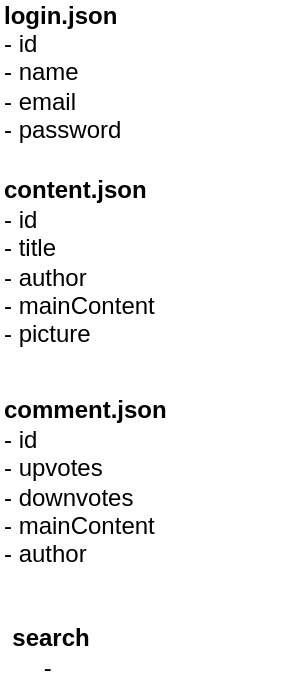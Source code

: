 <mxfile version="18.0.2" type="github"><diagram id="ZUO5vi7KpozWTlm-dNOL" name="Page-1"><mxGraphModel dx="878" dy="449" grid="1" gridSize="10" guides="1" tooltips="1" connect="1" arrows="1" fold="1" page="1" pageScale="1" pageWidth="827" pageHeight="1169" math="0" shadow="0"><root><mxCell id="0"/><mxCell id="1" parent="0"/><mxCell id="F5VWvv2HxAG6zY3NcNFk-1" value="&lt;div style=&quot;&quot;&gt;&lt;b style=&quot;background-color: initial;&quot;&gt;login.json&lt;/b&gt;&lt;/div&gt;&lt;div style=&quot;&quot;&gt;&lt;span style=&quot;background-color: initial;&quot;&gt;- id&amp;nbsp;&lt;/span&gt;&lt;/div&gt;&lt;div style=&quot;&quot;&gt;&lt;span style=&quot;background-color: initial;&quot;&gt;- name&lt;/span&gt;&lt;/div&gt;&lt;div style=&quot;&quot;&gt;&lt;span style=&quot;background-color: initial;&quot;&gt;- email&lt;/span&gt;&lt;/div&gt;&lt;div style=&quot;&quot;&gt;&lt;span style=&quot;background-color: initial;&quot;&gt;- password&lt;/span&gt;&lt;/div&gt;" style="text;html=1;strokeColor=none;fillColor=none;align=left;verticalAlign=middle;whiteSpace=wrap;rounded=0;" vertex="1" parent="1"><mxGeometry x="20" y="40" width="130" height="70" as="geometry"/></mxCell><mxCell id="F5VWvv2HxAG6zY3NcNFk-2" value="&lt;b&gt;content.json&lt;/b&gt;&lt;br&gt;- id&lt;br&gt;- title&lt;br&gt;- author&lt;br&gt;- mainContent&lt;br&gt;- picture&amp;nbsp;" style="text;html=1;strokeColor=none;fillColor=none;align=left;verticalAlign=middle;whiteSpace=wrap;rounded=0;" vertex="1" parent="1"><mxGeometry x="20" y="130" width="140" height="80" as="geometry"/></mxCell><mxCell id="F5VWvv2HxAG6zY3NcNFk-4" value="&lt;b&gt;comment.json&lt;/b&gt;&lt;br&gt;- id&lt;br&gt;- upvotes&lt;br&gt;- downvotes&lt;br&gt;- mainContent&lt;br&gt;- author" style="text;html=1;strokeColor=none;fillColor=none;align=left;verticalAlign=middle;whiteSpace=wrap;rounded=0;" vertex="1" parent="1"><mxGeometry x="20" y="240" width="140" height="80" as="geometry"/></mxCell><mxCell id="F5VWvv2HxAG6zY3NcNFk-5" value="&lt;b&gt;search&lt;/b&gt;&lt;br&gt;-&amp;nbsp;" style="text;html=1;align=center;verticalAlign=middle;resizable=0;points=[];autosize=1;strokeColor=none;fillColor=none;" vertex="1" parent="1"><mxGeometry x="20" y="350" width="50" height="30" as="geometry"/></mxCell></root></mxGraphModel></diagram></mxfile>